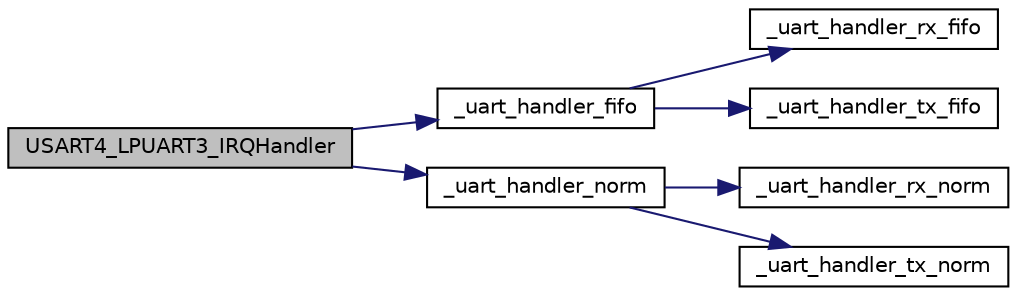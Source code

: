 digraph "USART4_LPUART3_IRQHandler"
{
 // INTERACTIVE_SVG=YES
 // LATEX_PDF_SIZE
  bgcolor="transparent";
  edge [fontname="Helvetica",fontsize="10",labelfontname="Helvetica",labelfontsize="10"];
  node [fontname="Helvetica",fontsize="10",shape=record];
  rankdir="LR";
  Node1 [label="USART4_LPUART3_IRQHandler",height=0.2,width=0.4,color="black", fillcolor="grey75", style="filled", fontcolor="black",tooltip=" "];
  Node1 -> Node2 [color="midnightblue",fontsize="10",style="solid",fontname="Helvetica"];
  Node2 [label="_uart_handler_fifo",height=0.2,width=0.4,color="black",URL="$u0xx_2uart__handlers_8c.html#a4f38e659deb4a98bdcffdace3cc1e67a",tooltip=" "];
  Node2 -> Node3 [color="midnightblue",fontsize="10",style="solid",fontname="Helvetica"];
  Node3 [label="_uart_handler_rx_fifo",height=0.2,width=0.4,color="black",URL="$u0xx_2uart__handlers_8c.html#a1e4191876907842a4ea483cdeff7bf66",tooltip=" "];
  Node2 -> Node4 [color="midnightblue",fontsize="10",style="solid",fontname="Helvetica"];
  Node4 [label="_uart_handler_tx_fifo",height=0.2,width=0.4,color="black",URL="$u0xx_2uart__handlers_8c.html#a2929227508ac730f7ebef4e9b3cfffbe",tooltip=" "];
  Node1 -> Node5 [color="midnightblue",fontsize="10",style="solid",fontname="Helvetica"];
  Node5 [label="_uart_handler_norm",height=0.2,width=0.4,color="black",URL="$u0xx_2uart__handlers_8c.html#a27beff98dd4d12551e37d6e6da1472d3",tooltip=" "];
  Node5 -> Node6 [color="midnightblue",fontsize="10",style="solid",fontname="Helvetica"];
  Node6 [label="_uart_handler_rx_norm",height=0.2,width=0.4,color="black",URL="$u0xx_2uart__handlers_8c.html#ae33ad38dd73e4248bbafd715dc4e377e",tooltip=" "];
  Node5 -> Node7 [color="midnightblue",fontsize="10",style="solid",fontname="Helvetica"];
  Node7 [label="_uart_handler_tx_norm",height=0.2,width=0.4,color="black",URL="$u0xx_2uart__handlers_8c.html#a931efbc9e4e039b7b4a2187ddaaf7443",tooltip=" "];
}
